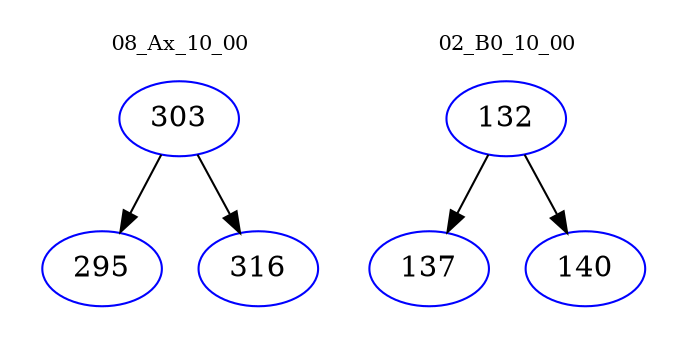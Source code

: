 digraph{
subgraph cluster_0 {
color = white
label = "08_Ax_10_00";
fontsize=10;
T0_303 [label="303", color="blue"]
T0_303 -> T0_295 [color="black"]
T0_295 [label="295", color="blue"]
T0_303 -> T0_316 [color="black"]
T0_316 [label="316", color="blue"]
}
subgraph cluster_1 {
color = white
label = "02_B0_10_00";
fontsize=10;
T1_132 [label="132", color="blue"]
T1_132 -> T1_137 [color="black"]
T1_137 [label="137", color="blue"]
T1_132 -> T1_140 [color="black"]
T1_140 [label="140", color="blue"]
}
}
